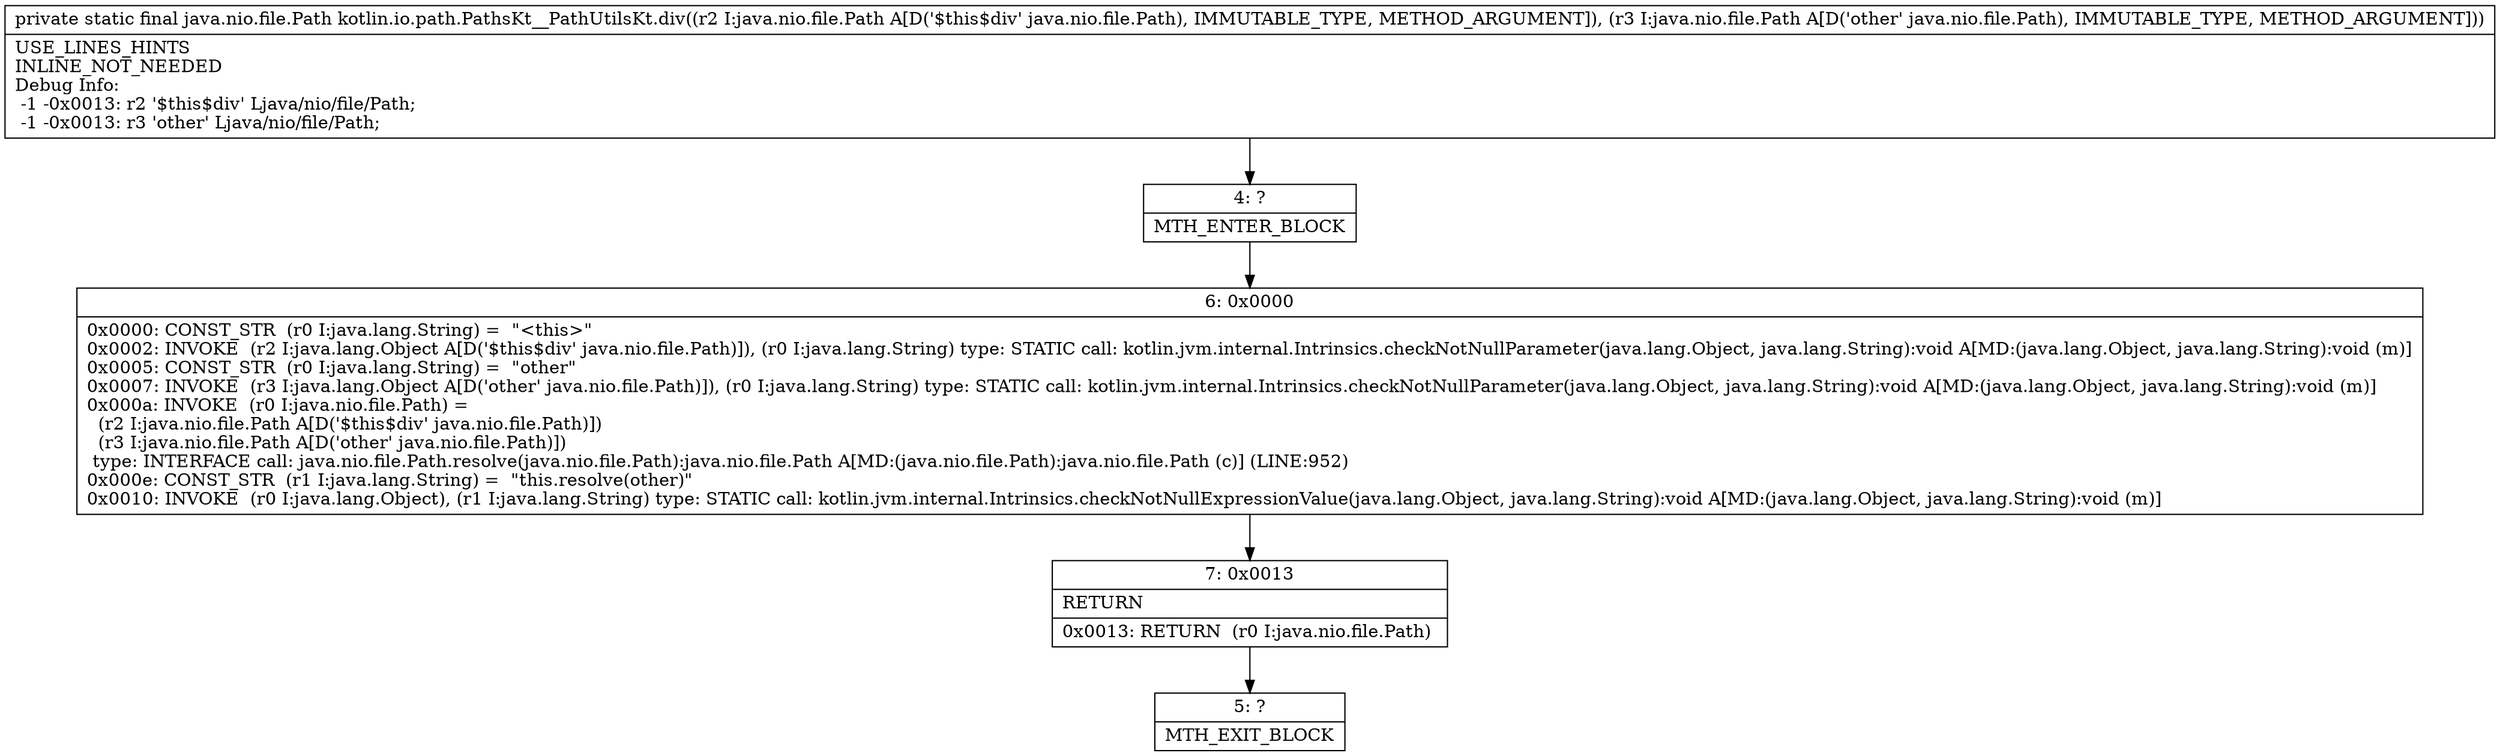 digraph "CFG forkotlin.io.path.PathsKt__PathUtilsKt.div(Ljava\/nio\/file\/Path;Ljava\/nio\/file\/Path;)Ljava\/nio\/file\/Path;" {
Node_4 [shape=record,label="{4\:\ ?|MTH_ENTER_BLOCK\l}"];
Node_6 [shape=record,label="{6\:\ 0x0000|0x0000: CONST_STR  (r0 I:java.lang.String) =  \"\<this\>\" \l0x0002: INVOKE  (r2 I:java.lang.Object A[D('$this$div' java.nio.file.Path)]), (r0 I:java.lang.String) type: STATIC call: kotlin.jvm.internal.Intrinsics.checkNotNullParameter(java.lang.Object, java.lang.String):void A[MD:(java.lang.Object, java.lang.String):void (m)]\l0x0005: CONST_STR  (r0 I:java.lang.String) =  \"other\" \l0x0007: INVOKE  (r3 I:java.lang.Object A[D('other' java.nio.file.Path)]), (r0 I:java.lang.String) type: STATIC call: kotlin.jvm.internal.Intrinsics.checkNotNullParameter(java.lang.Object, java.lang.String):void A[MD:(java.lang.Object, java.lang.String):void (m)]\l0x000a: INVOKE  (r0 I:java.nio.file.Path) = \l  (r2 I:java.nio.file.Path A[D('$this$div' java.nio.file.Path)])\l  (r3 I:java.nio.file.Path A[D('other' java.nio.file.Path)])\l type: INTERFACE call: java.nio.file.Path.resolve(java.nio.file.Path):java.nio.file.Path A[MD:(java.nio.file.Path):java.nio.file.Path (c)] (LINE:952)\l0x000e: CONST_STR  (r1 I:java.lang.String) =  \"this.resolve(other)\" \l0x0010: INVOKE  (r0 I:java.lang.Object), (r1 I:java.lang.String) type: STATIC call: kotlin.jvm.internal.Intrinsics.checkNotNullExpressionValue(java.lang.Object, java.lang.String):void A[MD:(java.lang.Object, java.lang.String):void (m)]\l}"];
Node_7 [shape=record,label="{7\:\ 0x0013|RETURN\l|0x0013: RETURN  (r0 I:java.nio.file.Path) \l}"];
Node_5 [shape=record,label="{5\:\ ?|MTH_EXIT_BLOCK\l}"];
MethodNode[shape=record,label="{private static final java.nio.file.Path kotlin.io.path.PathsKt__PathUtilsKt.div((r2 I:java.nio.file.Path A[D('$this$div' java.nio.file.Path), IMMUTABLE_TYPE, METHOD_ARGUMENT]), (r3 I:java.nio.file.Path A[D('other' java.nio.file.Path), IMMUTABLE_TYPE, METHOD_ARGUMENT]))  | USE_LINES_HINTS\lINLINE_NOT_NEEDED\lDebug Info:\l  \-1 \-0x0013: r2 '$this$div' Ljava\/nio\/file\/Path;\l  \-1 \-0x0013: r3 'other' Ljava\/nio\/file\/Path;\l}"];
MethodNode -> Node_4;Node_4 -> Node_6;
Node_6 -> Node_7;
Node_7 -> Node_5;
}

